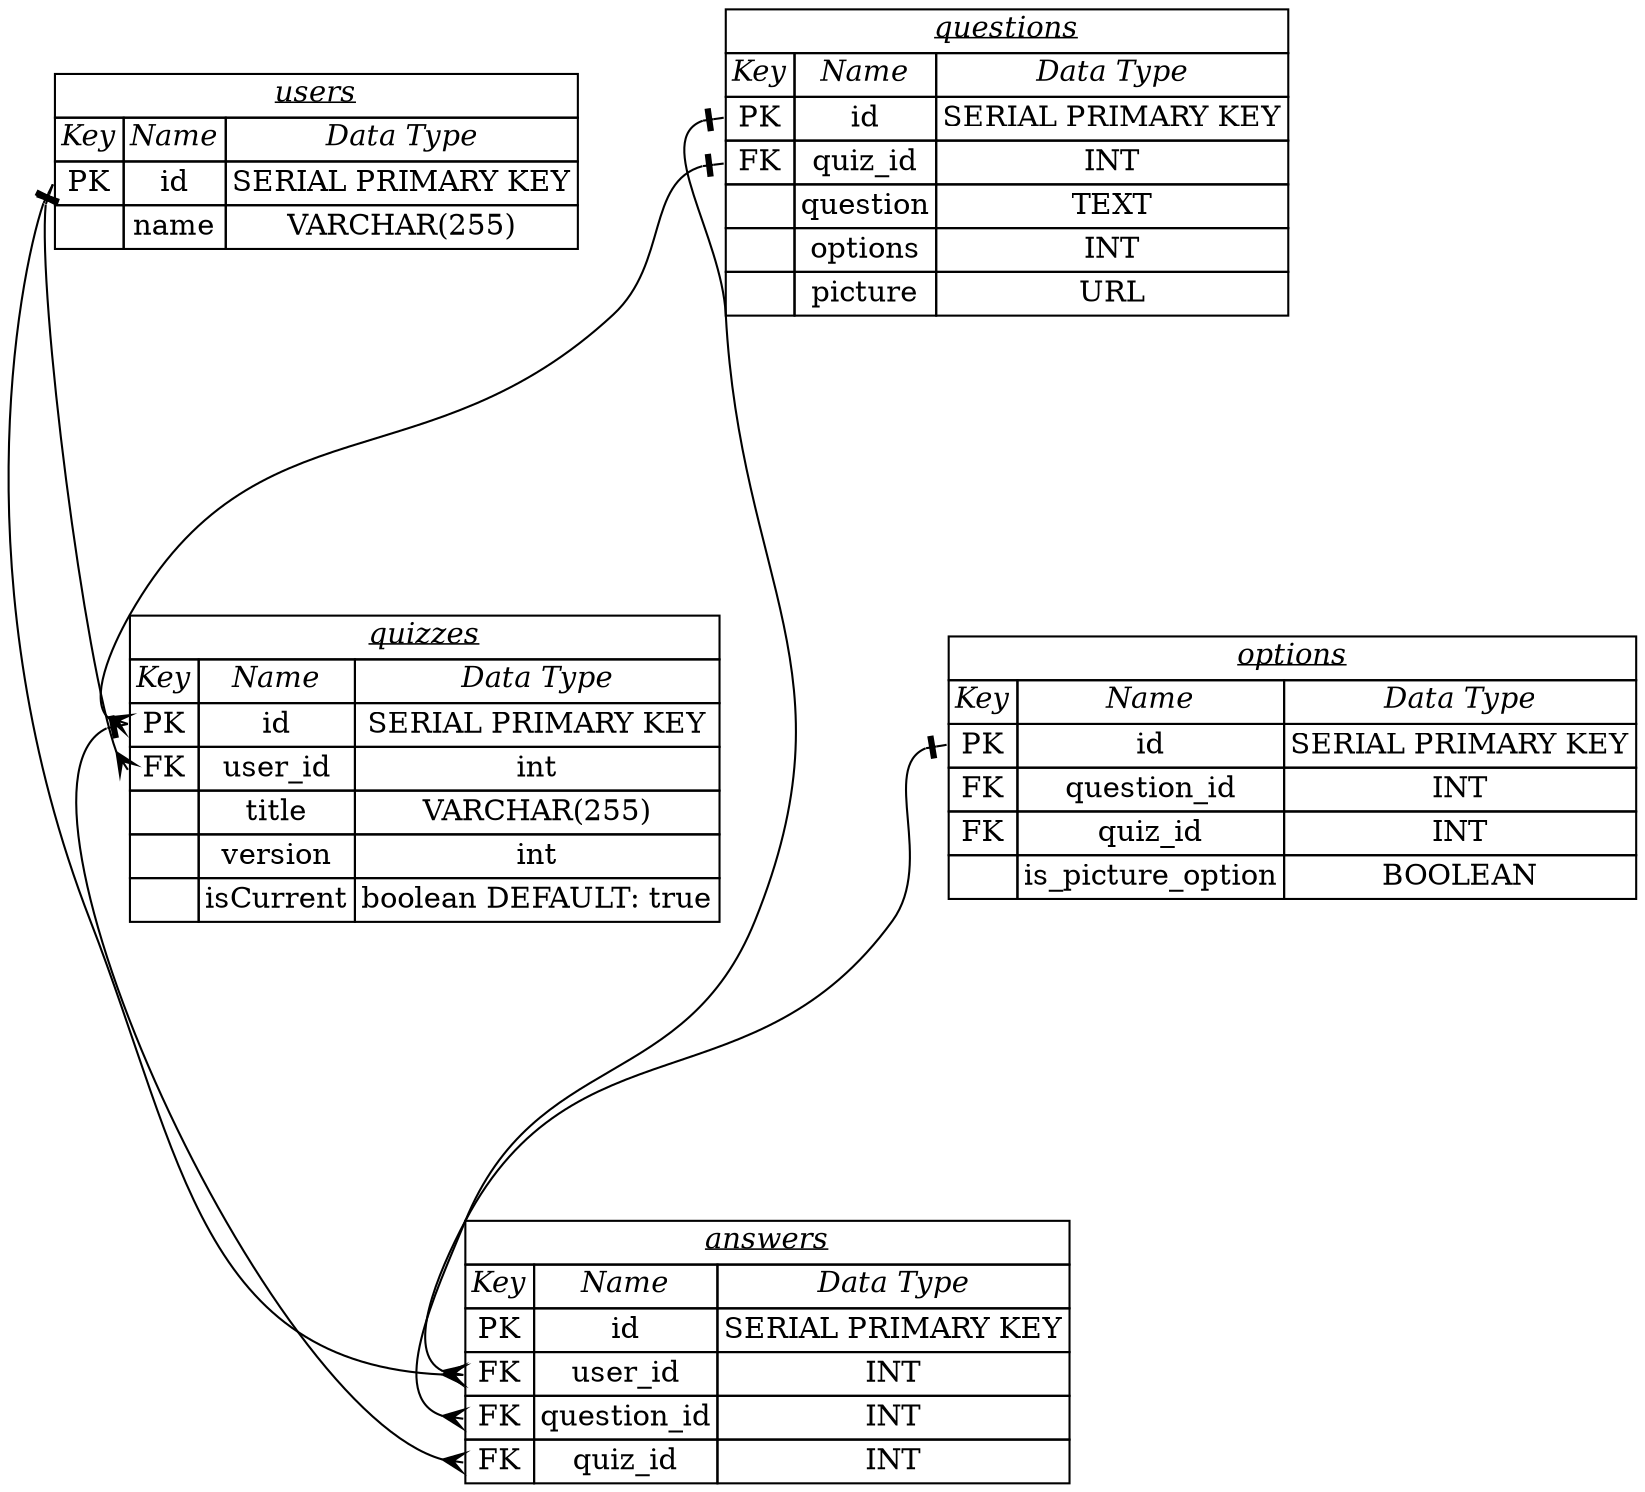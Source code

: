 digraph {
    graph [nodesep="0.5", ranksep="2"];
    node [shape=plain]
// answers [label=<
// <table border="0" cellborder="1" cellspacing="0">
//   <tr><td colspan="3"><u><i>tests</i></u></td></tr>
//   <tr><td><i>Key</i></td><td><i>Name</i></td><td><i>Data Type</i></td></tr>
//   <tr><td port="id">PK</td><td port="id">id</td><td port="id">SERIAL PRIMARY KEY</td></tr>
//   <tr><td port="users_id">FK</td><td port="users_id">users_id</td><td port="users_id">SERIAL PRIMARY KEY</td></tr>
// </table>
// >];
users [label=<
<table border="0" cellborder="1" cellspacing="0">
  <tr><td colspan="3"><u><i>users</i></u></td></tr>
  <tr><td><i>Key</i></td><td><i>Name</i></td><td><i>Data Type</i></td></tr>
  <tr><td port="id">PK</td><td port="id">id</td><td port="id">SERIAL PRIMARY KEY</td></tr>
  <tr><td port="name"></td><td port="name">name</td><td port="name">VARCHAR(255)</td></tr>
</table>
>];

answers [label=<
<table border="0" cellborder="1" cellspacing="0">
  <tr><td colspan="3"><u><i>answers</i></u></td></tr>
  <tr><td><i>Key</i></td><td><i>Name</i></td><td><i>Data Type</i></td></tr>
  <tr><td port="id">PK</td><td port="id">id</td><td port="id">SERIAL PRIMARY KEY</td></tr>
  <tr><td port="user_id">FK</td><td port="user_id">user_id</td><td port="user_id">INT</td></tr>
  <tr><td port="question_id">FK</td><td port="question_id">question_id</td><td port="question_id">INT</td></tr>
  <tr><td port="quiz_id">FK</td><td port="quiz_id">quiz_id</td><td port="quiz_id">INT</td></tr>
</table>
>];

questions [label=<
<table border="0" cellborder="1" cellspacing="0">
  <tr><td colspan="3"><u><i>questions</i></u></td></tr>
  <tr><td><i>Key</i></td><td><i>Name</i></td><td><i>Data Type</i></td></tr>
  <tr><td port="id">PK</td><td port="id">id</td><td port="id">SERIAL PRIMARY KEY</td></tr>
  <tr><td port="quiz_id">FK</td><td port="quiz_id">quiz_id</td><td port="quiz_id">INT</td></tr>
  <tr><td port="question"></td><td port="question">question</td><td port="question">TEXT</td></tr>
  <tr><td port="options"></td><td port="options">options</td><td port="options">INT</td></tr>
  <tr><td port="picture"></td><td port="picture">picture</td><td port="picture">URL</td></tr>
</table>
>];

quizzes [label=<
<table border="0" cellborder="1" cellspacing="0">
  <tr><td colspan="3"><u><i>quizzes</i></u></td></tr>
  <tr><td><i>Key</i></td><td><i>Name</i></td><td><i>Data Type</i></td></tr>
  <tr><td port="id">PK</td><td port="id">id</td><td port="id">SERIAL PRIMARY KEY</td></tr>
  <tr><td port="user_id">FK</td><td port="user_id">user_id</td><td port="user_id">int</td></tr>
  <tr><td port="title"></td><td port="title">title</td><td port="title">VARCHAR(255)</td></tr>
  <tr><td port="version"></td><td port="version">version</td><td port="version">int</td></tr>
  <tr><td port="isCurrent"></td><td port="isCurrent">isCurrent</td><td port="isCurrent">boolean DEFAULT: true</td></tr>
</table>
>];

options [label=<
<table border="0" cellborder="1" cellspacing="0">
  <tr><td colspan="3"><u><i>options</i></u></td></tr>
  <tr><td><i>Key</i></td><td><i>Name</i></td><td><i>Data Type</i></td></tr>
  <tr><td port="id">PK</td><td port="id">id</td><td port="id">SERIAL PRIMARY KEY</td></tr>
  <tr><td port="question_id">FK</td><td port="question_id">question_id</td><td port="question_id">INT</td></tr>
  <tr><td port="quiz_id">FK</td><td port="quiz_id">quiz_id</td><td port="quiz_id">INT</td></tr>
  <tr><td port="is_picture_option"></td><td port="is_picture_option">is_picture_option</td><td port="is_picture_option">BOOLEAN</td></tr>
  
</table>
>];

users:id->quizzes:user_id [arrowtail=nonetee arrowhead=crow dir=both]
questions:quiz_id->quizzes:id [arrowtail=nonetee arrowhead=crow dir=both]
quizzes:id->answers:quiz_id [arrowtail=nonetee arrowhead=crow dir=both]
questions:id->answers:question_id [arrowtail=nonetee arrowhead=crow dir=both]
users:id->answers:user_id [arrowtail=nonetee arrowhead=crow dir=both]
options:id->answers:user_id [arrowtail=nonetee arrowhead=crow dir=both]
// quizzes:id->answers: quiz_id [arrowtail=nonetee arrowhead=crow dir=both]
// users:id->tests:users_id [arrowtail=nonetee arrowhead=crow dir=both]

//tests:id->tests:users_id [arrowtail=nonetee arrowhead=crow dir=both]

}